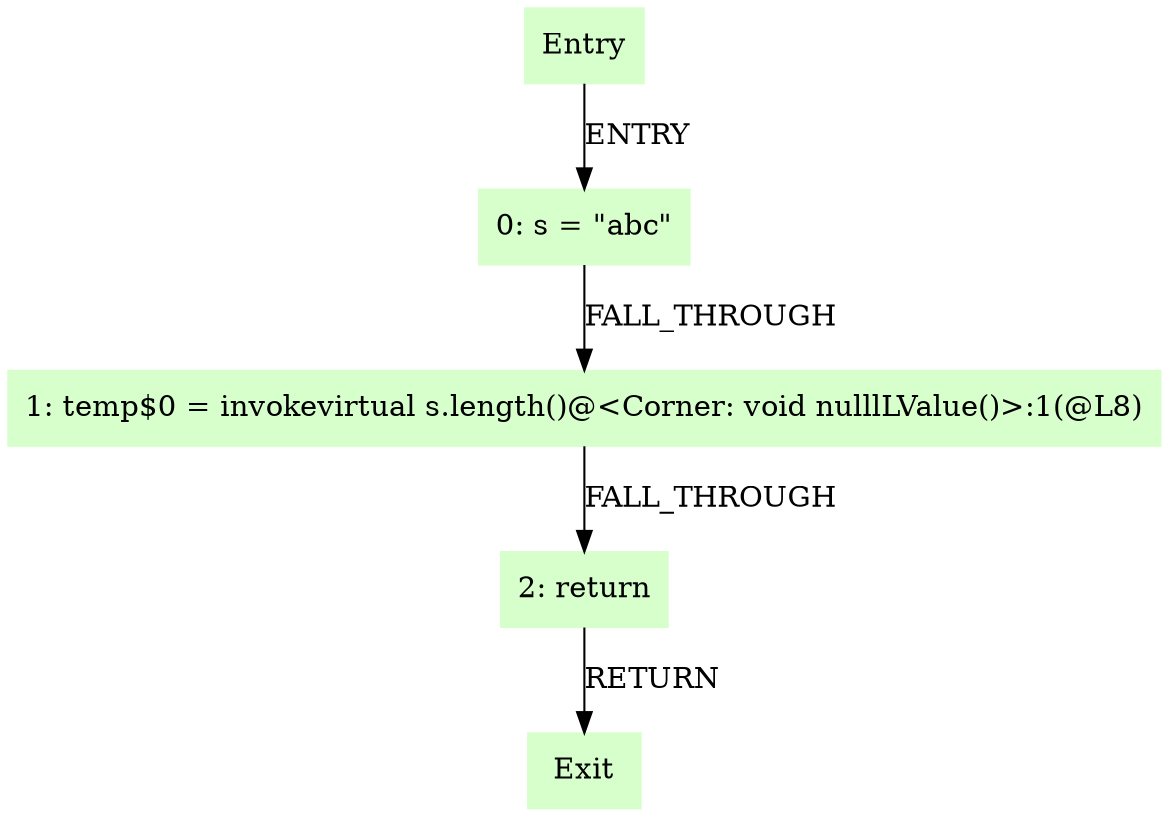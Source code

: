 digraph G {
  node [shape=box,style=filled,color=".3 .2 1.0"];
  "Entry";
  "0: s = \"abc\"";
  "1: temp$0 = invokevirtual s.length()@<Corner: void nulllLValue()>:1(@L8)";
  "2: return";
  "Exit";
  "Entry" -> "0: s = \"abc\"" [label="ENTRY"];
  "0: s = \"abc\"" -> "1: temp$0 = invokevirtual s.length()@<Corner: void nulllLValue()>:1(@L8)" [label="FALL_THROUGH"];
  "1: temp$0 = invokevirtual s.length()@<Corner: void nulllLValue()>:1(@L8)" -> "2: return" [label="FALL_THROUGH"];
  "2: return" -> "Exit" [label="RETURN"];
}
